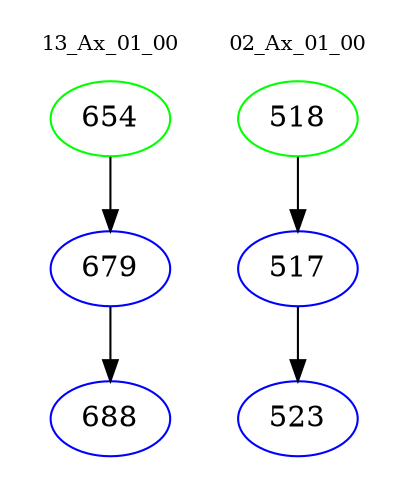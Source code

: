 digraph{
subgraph cluster_0 {
color = white
label = "13_Ax_01_00";
fontsize=10;
T0_654 [label="654", color="green"]
T0_654 -> T0_679 [color="black"]
T0_679 [label="679", color="blue"]
T0_679 -> T0_688 [color="black"]
T0_688 [label="688", color="blue"]
}
subgraph cluster_1 {
color = white
label = "02_Ax_01_00";
fontsize=10;
T1_518 [label="518", color="green"]
T1_518 -> T1_517 [color="black"]
T1_517 [label="517", color="blue"]
T1_517 -> T1_523 [color="black"]
T1_523 [label="523", color="blue"]
}
}
